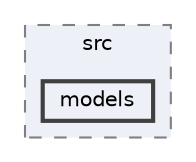 digraph "models"
{
 // INTERACTIVE_SVG=YES
 // LATEX_PDF_SIZE
  bgcolor="transparent";
  edge [fontname=Helvetica,fontsize=10,labelfontname=Helvetica,labelfontsize=10];
  node [fontname=Helvetica,fontsize=10,shape=box,height=0.2,width=0.4];
  compound=true
  subgraph clusterdir_4461b9bc08d28c5b8611b93481ad6b82 {
    graph [ bgcolor="#edf0f7", pencolor="grey50", label="src", fontname=Helvetica,fontsize=10 style="filled,dashed", URL="dir_4461b9bc08d28c5b8611b93481ad6b82.html",tooltip=""]
  dir_78fad18509c776a853626e301c28143e [label="models", fillcolor="#edf0f7", color="grey25", style="filled,bold", URL="dir_78fad18509c776a853626e301c28143e.html",tooltip=""];
  }
}
